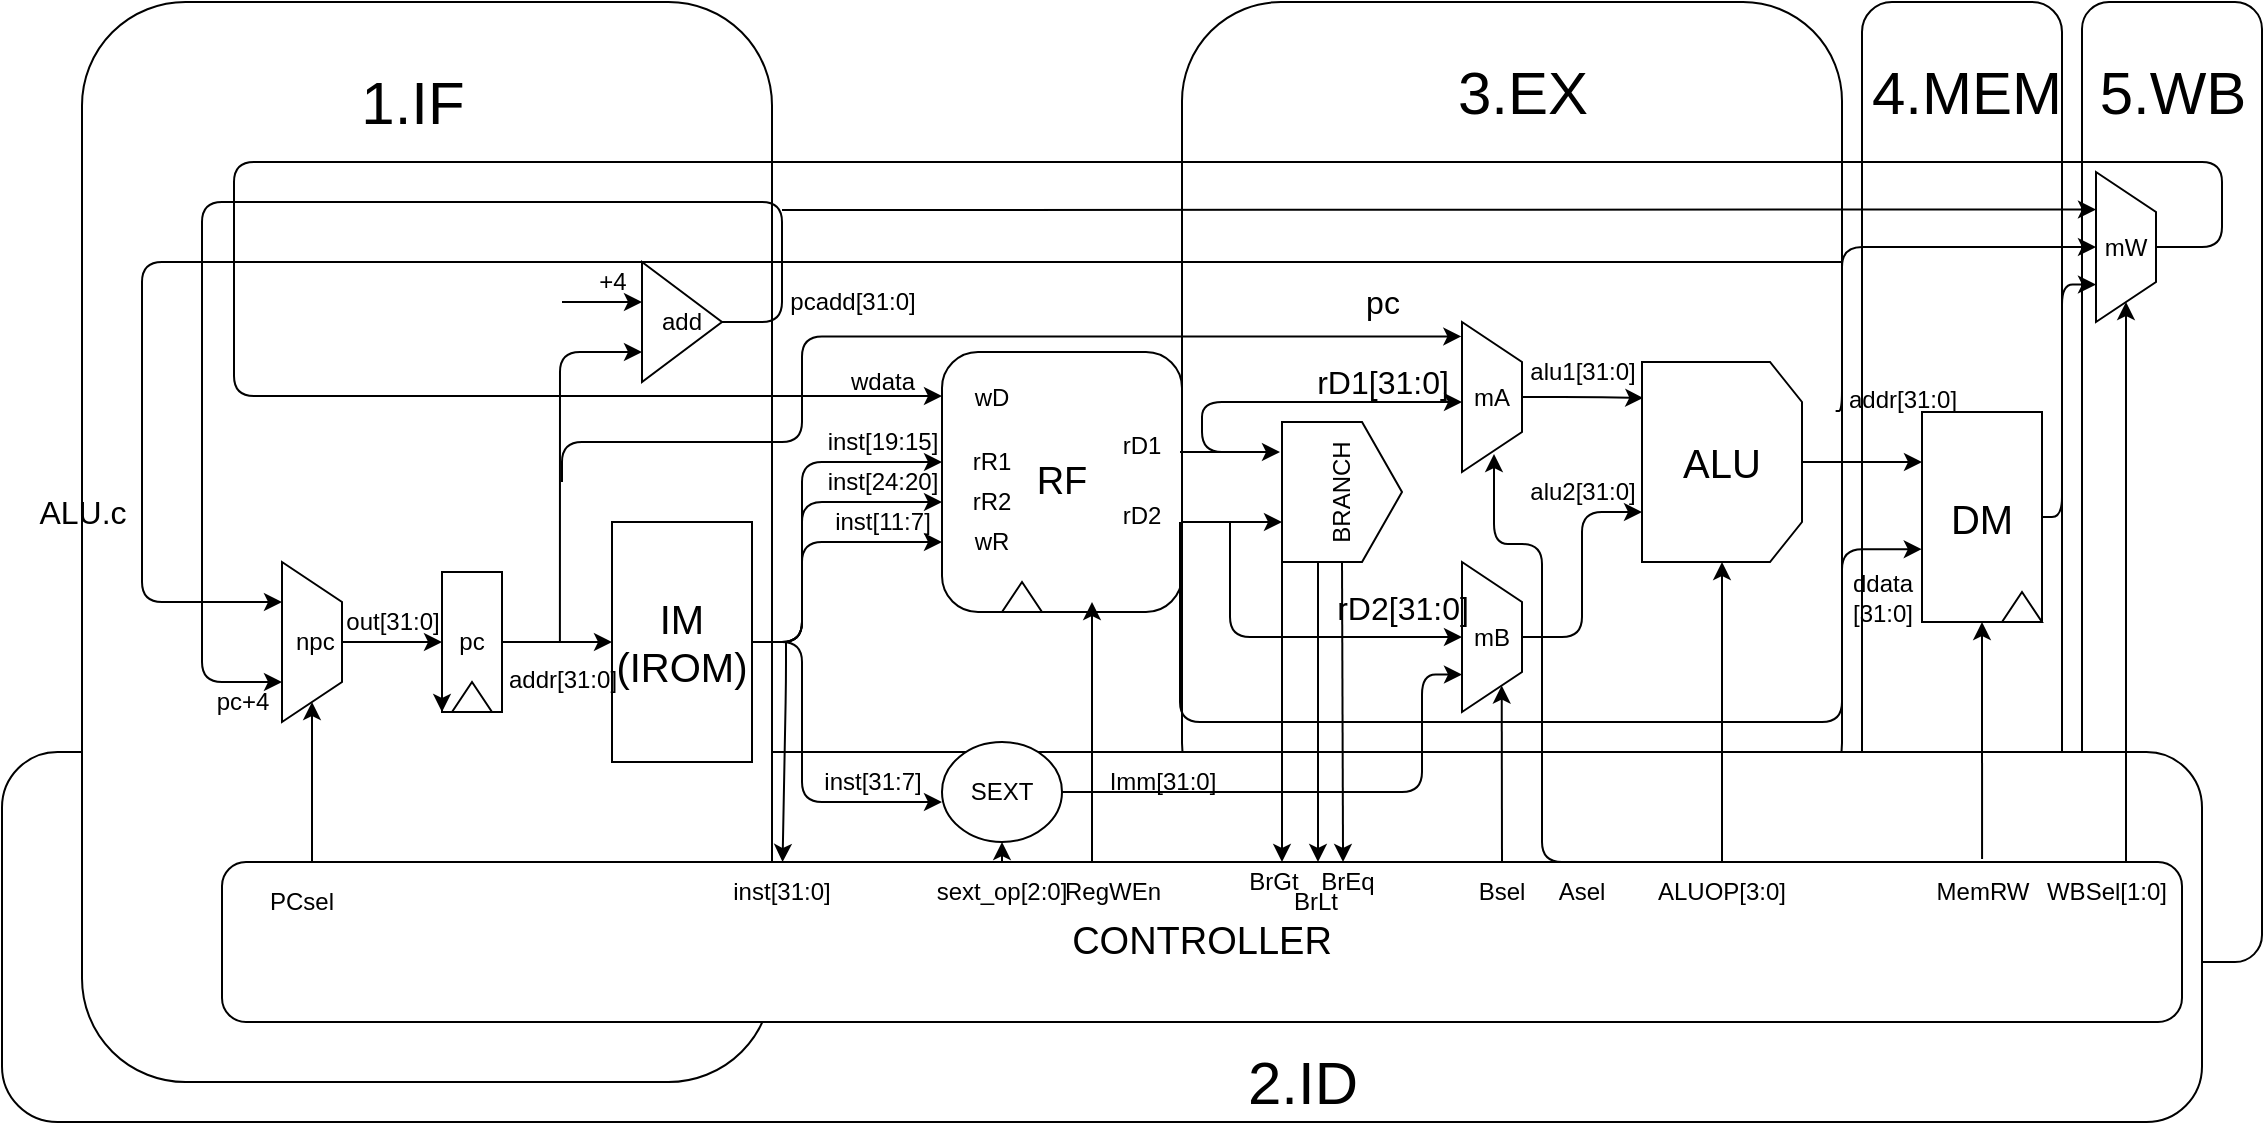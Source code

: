 <mxfile>
    <diagram id="o2puwUGjfyMfg6W-QxOe" name="第 1 页">
        <mxGraphModel dx="1801" dy="635" grid="1" gridSize="10" guides="1" tooltips="1" connect="1" arrows="1" fold="1" page="1" pageScale="1" pageWidth="827" pageHeight="1169" background="#FFFFFF" math="0" shadow="0">
            <root>
                <mxCell id="0"/>
                <mxCell id="1" parent="0"/>
                <mxCell id="133" value="" style="rounded=1;whiteSpace=wrap;html=1;" vertex="1" parent="1">
                    <mxGeometry x="840" y="520" width="90" height="480" as="geometry"/>
                </mxCell>
                <mxCell id="132" value="" style="rounded=1;whiteSpace=wrap;html=1;" vertex="1" parent="1">
                    <mxGeometry x="730" y="520" width="100" height="480" as="geometry"/>
                </mxCell>
                <mxCell id="131" value="" style="rounded=1;whiteSpace=wrap;html=1;" vertex="1" parent="1">
                    <mxGeometry x="390" y="520" width="330" height="420" as="geometry"/>
                </mxCell>
                <mxCell id="130" value="" style="rounded=1;whiteSpace=wrap;html=1;" vertex="1" parent="1">
                    <mxGeometry x="-200" y="895" width="1100" height="185" as="geometry"/>
                </mxCell>
                <mxCell id="129" value="" style="rounded=1;whiteSpace=wrap;html=1;" vertex="1" parent="1">
                    <mxGeometry x="-160" y="520" width="345" height="540" as="geometry"/>
                </mxCell>
                <mxCell id="12" style="edgeStyle=orthogonalEdgeStyle;html=1;fontSize=12;" parent="1" source="2" edge="1">
                    <mxGeometry relative="1" as="geometry">
                        <mxPoint x="270" y="750" as="targetPoint"/>
                        <Array as="points">
                            <mxPoint x="200" y="840"/>
                        </Array>
                    </mxGeometry>
                </mxCell>
                <mxCell id="27" style="edgeStyle=orthogonalEdgeStyle;html=1;fontSize=12;" parent="1" source="2" edge="1">
                    <mxGeometry relative="1" as="geometry">
                        <mxPoint x="270" y="770" as="targetPoint"/>
                        <Array as="points">
                            <mxPoint x="200" y="840"/>
                            <mxPoint x="200" y="770"/>
                        </Array>
                    </mxGeometry>
                </mxCell>
                <mxCell id="28" style="edgeStyle=orthogonalEdgeStyle;html=1;fontSize=12;" parent="1" source="2" edge="1">
                    <mxGeometry relative="1" as="geometry">
                        <mxPoint x="270" y="790" as="targetPoint"/>
                        <Array as="points">
                            <mxPoint x="200" y="840"/>
                            <mxPoint x="200" y="790"/>
                        </Array>
                    </mxGeometry>
                </mxCell>
                <mxCell id="29" style="edgeStyle=orthogonalEdgeStyle;html=1;fontSize=12;" parent="1" source="2" edge="1">
                    <mxGeometry relative="1" as="geometry">
                        <mxPoint x="270" y="920" as="targetPoint"/>
                        <Array as="points">
                            <mxPoint x="200" y="840"/>
                            <mxPoint x="200" y="920"/>
                        </Array>
                    </mxGeometry>
                </mxCell>
                <mxCell id="2" value="&lt;font style=&quot;font-size: 20px&quot;&gt;IM&lt;br&gt;(IROM)&lt;br&gt;&lt;/font&gt;" style="rounded=0;whiteSpace=wrap;html=1;" parent="1" vertex="1">
                    <mxGeometry x="105" y="780" width="70" height="120" as="geometry"/>
                </mxCell>
                <mxCell id="18" style="edgeStyle=none;html=1;entryX=0;entryY=0.5;entryDx=0;entryDy=0;fontSize=12;" parent="1" source="3" target="2" edge="1">
                    <mxGeometry relative="1" as="geometry"/>
                </mxCell>
                <mxCell id="3" value="pc" style="rounded=0;whiteSpace=wrap;html=1;" parent="1" vertex="1">
                    <mxGeometry x="20" y="805" width="30" height="70" as="geometry"/>
                </mxCell>
                <mxCell id="6" value="&lt;span style=&quot;font-size: 12px&quot;&gt;addr[31:0]&lt;/span&gt;" style="text;html=1;align=center;verticalAlign=middle;resizable=0;points=[];autosize=1;strokeColor=none;fillColor=none;fontSize=20;" parent="1" vertex="1">
                    <mxGeometry x="45" y="840" width="70" height="30" as="geometry"/>
                </mxCell>
                <mxCell id="7" value="&lt;font style=&quot;font-size: 19px&quot;&gt;CONTROLLER&lt;/font&gt;" style="rounded=1;whiteSpace=wrap;html=1;fontSize=12;" parent="1" vertex="1">
                    <mxGeometry x="-90" y="950" width="980" height="80" as="geometry"/>
                </mxCell>
                <mxCell id="10" value="" style="endArrow=classic;html=1;fontSize=12;" parent="1" target="24" edge="1">
                    <mxGeometry width="50" height="50" relative="1" as="geometry">
                        <mxPoint x="192" y="840" as="sourcePoint"/>
                        <mxPoint x="240" y="780" as="targetPoint"/>
                        <Array as="points">
                            <mxPoint x="192" y="860"/>
                        </Array>
                    </mxGeometry>
                </mxCell>
                <mxCell id="17" style="edgeStyle=none;html=1;exitX=0;exitY=0.25;exitDx=0;exitDy=0;entryX=0;entryY=1;entryDx=0;entryDy=0;fontSize=12;" parent="1" source="3" target="3" edge="1">
                    <mxGeometry relative="1" as="geometry"/>
                </mxCell>
                <mxCell id="19" value="" style="endArrow=classic;html=1;fontSize=12;edgeStyle=orthogonalEdgeStyle;exitX=0.485;exitY=0;exitDx=0;exitDy=0;exitPerimeter=0;entryX=0;entryY=0.75;entryDx=0;entryDy=0;" parent="1" source="6" target="21" edge="1">
                    <mxGeometry width="50" height="50" relative="1" as="geometry">
                        <mxPoint x="79.41" y="835" as="sourcePoint"/>
                        <mxPoint x="79" y="690" as="targetPoint"/>
                    </mxGeometry>
                </mxCell>
                <mxCell id="81" style="edgeStyle=orthogonalEdgeStyle;html=1;fontSize=12;entryX=0.75;entryY=1;entryDx=0;entryDy=0;exitX=1;exitY=0.5;exitDx=0;exitDy=0;" parent="1" source="21" target="69" edge="1">
                    <mxGeometry relative="1" as="geometry">
                        <mxPoint x="-120" y="860" as="targetPoint"/>
                        <Array as="points">
                            <mxPoint x="190" y="680"/>
                            <mxPoint x="190" y="620"/>
                            <mxPoint x="-100" y="620"/>
                            <mxPoint x="-100" y="860"/>
                        </Array>
                    </mxGeometry>
                </mxCell>
                <mxCell id="21" value="add" style="triangle;whiteSpace=wrap;html=1;fontSize=12;" parent="1" vertex="1">
                    <mxGeometry x="120" y="650" width="40" height="60" as="geometry"/>
                </mxCell>
                <mxCell id="22" value="" style="endArrow=classic;html=1;fontSize=12;" parent="1" edge="1">
                    <mxGeometry width="50" height="50" relative="1" as="geometry">
                        <mxPoint x="80" y="670" as="sourcePoint"/>
                        <mxPoint x="120" y="670" as="targetPoint"/>
                    </mxGeometry>
                </mxCell>
                <mxCell id="23" value="+4" style="text;html=1;align=center;verticalAlign=middle;resizable=0;points=[];autosize=1;strokeColor=none;fillColor=none;fontSize=12;" parent="1" vertex="1">
                    <mxGeometry x="90" y="650" width="30" height="20" as="geometry"/>
                </mxCell>
                <mxCell id="24" value="inst[31:0]" style="text;html=1;strokeColor=none;fillColor=none;align=center;verticalAlign=middle;whiteSpace=wrap;rounded=0;fontSize=12;" parent="1" vertex="1">
                    <mxGeometry x="160" y="950" width="60" height="30" as="geometry"/>
                </mxCell>
                <mxCell id="25" value="" style="endArrow=classic;html=1;fontSize=12;entryX=1;entryY=0.5;entryDx=0;entryDy=0;" parent="1" target="69" edge="1">
                    <mxGeometry width="50" height="50" relative="1" as="geometry">
                        <mxPoint x="-45" y="950" as="sourcePoint"/>
                        <mxPoint x="40" y="875" as="targetPoint"/>
                    </mxGeometry>
                </mxCell>
                <mxCell id="26" value="PCsel" style="text;html=1;strokeColor=none;fillColor=none;align=center;verticalAlign=middle;whiteSpace=wrap;rounded=0;fontSize=12;" parent="1" vertex="1">
                    <mxGeometry x="-80" y="955" width="60" height="30" as="geometry"/>
                </mxCell>
                <mxCell id="33" style="edgeStyle=orthogonalEdgeStyle;html=1;fontSize=12;entryX=0.75;entryY=1;entryDx=0;entryDy=0;" parent="1" source="30" target="67" edge="1">
                    <mxGeometry relative="1" as="geometry">
                        <mxPoint x="510" y="870" as="targetPoint"/>
                        <Array as="points">
                            <mxPoint x="510" y="915"/>
                            <mxPoint x="510" y="856"/>
                        </Array>
                    </mxGeometry>
                </mxCell>
                <mxCell id="30" value="SEXT" style="ellipse;whiteSpace=wrap;html=1;fontSize=12;" parent="1" vertex="1">
                    <mxGeometry x="270" y="890" width="60" height="50" as="geometry"/>
                </mxCell>
                <mxCell id="31" value="" style="endArrow=classic;html=1;fontSize=12;exitX=0.5;exitY=0;exitDx=0;exitDy=0;" parent="1" source="32" edge="1">
                    <mxGeometry width="50" height="50" relative="1" as="geometry">
                        <mxPoint x="250" y="990" as="sourcePoint"/>
                        <mxPoint x="300" y="940" as="targetPoint"/>
                    </mxGeometry>
                </mxCell>
                <mxCell id="32" value="sext_op[2:0]" style="text;html=1;strokeColor=none;fillColor=none;align=center;verticalAlign=middle;whiteSpace=wrap;rounded=0;fontSize=12;" parent="1" vertex="1">
                    <mxGeometry x="270" y="950" width="60" height="30" as="geometry"/>
                </mxCell>
                <mxCell id="34" value="Imm[31:0]" style="text;html=1;align=center;verticalAlign=middle;resizable=0;points=[];autosize=1;strokeColor=none;fillColor=none;fontSize=12;" parent="1" vertex="1">
                    <mxGeometry x="345" y="900" width="70" height="20" as="geometry"/>
                </mxCell>
                <mxCell id="35" value="&lt;font style=&quot;font-size: 19px&quot;&gt;RF&lt;/font&gt;" style="rounded=1;whiteSpace=wrap;html=1;fontSize=12;" parent="1" vertex="1">
                    <mxGeometry x="270" y="695" width="120" height="130" as="geometry"/>
                </mxCell>
                <mxCell id="36" value="rR1" style="text;html=1;strokeColor=none;fillColor=none;align=center;verticalAlign=middle;whiteSpace=wrap;rounded=0;fontSize=12;" parent="1" vertex="1">
                    <mxGeometry x="270" y="740" width="50" height="20" as="geometry"/>
                </mxCell>
                <mxCell id="37" value="rR2" style="text;html=1;strokeColor=none;fillColor=none;align=center;verticalAlign=middle;whiteSpace=wrap;rounded=0;fontSize=12;" parent="1" vertex="1">
                    <mxGeometry x="270" y="760" width="50" height="20" as="geometry"/>
                </mxCell>
                <mxCell id="38" value="wR" style="text;html=1;strokeColor=none;fillColor=none;align=center;verticalAlign=middle;whiteSpace=wrap;rounded=0;fontSize=12;" parent="1" vertex="1">
                    <mxGeometry x="270" y="780" width="50" height="20" as="geometry"/>
                </mxCell>
                <mxCell id="43" value="inst[19:15]" style="text;html=1;align=center;verticalAlign=middle;resizable=0;points=[];autosize=1;strokeColor=none;fillColor=none;fontSize=12;" parent="1" vertex="1">
                    <mxGeometry x="205" y="730" width="70" height="20" as="geometry"/>
                </mxCell>
                <mxCell id="44" value="inst[24:20]" style="text;html=1;align=center;verticalAlign=middle;resizable=0;points=[];autosize=1;strokeColor=none;fillColor=none;fontSize=12;" parent="1" vertex="1">
                    <mxGeometry x="205" y="750" width="70" height="20" as="geometry"/>
                </mxCell>
                <mxCell id="45" value="inst[11:7]" style="text;html=1;align=center;verticalAlign=middle;resizable=0;points=[];autosize=1;strokeColor=none;fillColor=none;fontSize=12;" parent="1" vertex="1">
                    <mxGeometry x="210" y="770" width="60" height="20" as="geometry"/>
                </mxCell>
                <mxCell id="46" value="wD" style="text;html=1;strokeColor=none;fillColor=none;align=center;verticalAlign=middle;whiteSpace=wrap;rounded=0;fontSize=12;" parent="1" vertex="1">
                    <mxGeometry x="265" y="702.5" width="60" height="30" as="geometry"/>
                </mxCell>
                <mxCell id="48" value="&lt;span style=&quot;font-size: 12px&quot;&gt;rD1&lt;/span&gt;" style="text;html=1;strokeColor=none;fillColor=none;align=center;verticalAlign=middle;whiteSpace=wrap;rounded=0;fontSize=19;" parent="1" vertex="1">
                    <mxGeometry x="340" y="725" width="60" height="30" as="geometry"/>
                </mxCell>
                <mxCell id="49" value="&lt;span style=&quot;font-size: 12px&quot;&gt;rD2&lt;/span&gt;" style="text;html=1;strokeColor=none;fillColor=none;align=center;verticalAlign=middle;whiteSpace=wrap;rounded=0;fontSize=19;" parent="1" vertex="1">
                    <mxGeometry x="340" y="760" width="60" height="30" as="geometry"/>
                </mxCell>
                <mxCell id="51" value="BRANCH" style="shape=offPageConnector;whiteSpace=wrap;html=1;fontSize=12;rotation=-90;size=0.333;" parent="1" vertex="1">
                    <mxGeometry x="435" y="735" width="70" height="60" as="geometry"/>
                </mxCell>
                <mxCell id="87" style="edgeStyle=none;html=1;" parent="1" source="52" edge="1">
                    <mxGeometry relative="1" as="geometry">
                        <mxPoint x="760" y="750" as="targetPoint"/>
                    </mxGeometry>
                </mxCell>
                <mxCell id="52" value="&lt;font style=&quot;font-size: 20px&quot;&gt;ALU&lt;/font&gt;" style="shape=loopLimit;whiteSpace=wrap;html=1;fontSize=12;direction=south;" parent="1" vertex="1">
                    <mxGeometry x="620" y="700" width="80" height="100" as="geometry"/>
                </mxCell>
                <mxCell id="54" value="" style="endArrow=classic;html=1;fontSize=12;" parent="1" edge="1">
                    <mxGeometry width="50" height="50" relative="1" as="geometry">
                        <mxPoint x="389" y="745" as="sourcePoint"/>
                        <mxPoint x="439" y="745" as="targetPoint"/>
                        <Array as="points"/>
                    </mxGeometry>
                </mxCell>
                <mxCell id="55" value="" style="endArrow=classic;html=1;fontSize=12;" parent="1" edge="1">
                    <mxGeometry width="50" height="50" relative="1" as="geometry">
                        <mxPoint x="390" y="780" as="sourcePoint"/>
                        <mxPoint x="440" y="780" as="targetPoint"/>
                    </mxGeometry>
                </mxCell>
                <mxCell id="57" value="" style="endArrow=classic;html=1;fontSize=12;" parent="1" edge="1">
                    <mxGeometry width="50" height="50" relative="1" as="geometry">
                        <mxPoint x="345" y="950" as="sourcePoint"/>
                        <mxPoint x="345" y="820" as="targetPoint"/>
                    </mxGeometry>
                </mxCell>
                <mxCell id="58" value="RegWEn" style="text;html=1;align=center;verticalAlign=middle;resizable=0;points=[];autosize=1;strokeColor=none;fillColor=none;fontSize=12;" parent="1" vertex="1">
                    <mxGeometry x="325" y="955" width="60" height="20" as="geometry"/>
                </mxCell>
                <mxCell id="60" value="" style="endArrow=classic;html=1;fontSize=12;entryX=0.5;entryY=0;entryDx=0;entryDy=0;" parent="1" edge="1">
                    <mxGeometry width="50" height="50" relative="1" as="geometry">
                        <mxPoint x="458" y="800" as="sourcePoint"/>
                        <mxPoint x="458" y="950" as="targetPoint"/>
                    </mxGeometry>
                </mxCell>
                <mxCell id="61" value="" style="endArrow=classic;html=1;fontSize=12;entryX=0.596;entryY=-0.008;entryDx=0;entryDy=0;entryPerimeter=0;exitX=0;exitY=0.5;exitDx=0;exitDy=0;" parent="1" source="51" edge="1">
                    <mxGeometry width="50" height="50" relative="1" as="geometry">
                        <mxPoint x="469.48" y="805.48" as="sourcePoint"/>
                        <mxPoint x="470.52" y="950" as="targetPoint"/>
                    </mxGeometry>
                </mxCell>
                <mxCell id="63" value="BrLt" style="text;html=1;strokeColor=none;fillColor=none;align=center;verticalAlign=middle;whiteSpace=wrap;rounded=0;fontSize=12;" parent="1" vertex="1">
                    <mxGeometry x="434" y="960" width="46" height="20" as="geometry"/>
                </mxCell>
                <mxCell id="66" value="BrEq" style="text;html=1;strokeColor=none;fillColor=none;align=center;verticalAlign=middle;whiteSpace=wrap;rounded=0;fontSize=12;" parent="1" vertex="1">
                    <mxGeometry x="450" y="950" width="46" height="20" as="geometry"/>
                </mxCell>
                <mxCell id="74" style="edgeStyle=orthogonalEdgeStyle;html=1;entryX=0.75;entryY=1;entryDx=0;entryDy=0;fontSize=12;" parent="1" source="67" target="52" edge="1">
                    <mxGeometry relative="1" as="geometry"/>
                </mxCell>
                <mxCell id="67" value="mB" style="shape=trapezoid;perimeter=trapezoidPerimeter;whiteSpace=wrap;html=1;fixedSize=1;fontSize=12;direction=south;" parent="1" vertex="1">
                    <mxGeometry x="530" y="800" width="30" height="75" as="geometry"/>
                </mxCell>
                <mxCell id="70" style="edgeStyle=orthogonalEdgeStyle;html=1;fontSize=12;" parent="1" source="69" edge="1">
                    <mxGeometry relative="1" as="geometry">
                        <mxPoint x="20" y="840" as="targetPoint"/>
                    </mxGeometry>
                </mxCell>
                <mxCell id="69" value="&amp;nbsp;npc" style="shape=trapezoid;perimeter=trapezoidPerimeter;whiteSpace=wrap;html=1;fixedSize=1;fontSize=12;direction=south;" parent="1" vertex="1">
                    <mxGeometry x="-60" y="800" width="30" height="80" as="geometry"/>
                </mxCell>
                <mxCell id="72" style="edgeStyle=orthogonalEdgeStyle;html=1;entryX=0.18;entryY=0.992;entryDx=0;entryDy=0;entryPerimeter=0;fontSize=12;" parent="1" source="71" target="52" edge="1">
                    <mxGeometry relative="1" as="geometry"/>
                </mxCell>
                <mxCell id="71" value="mA" style="shape=trapezoid;perimeter=trapezoidPerimeter;whiteSpace=wrap;html=1;fixedSize=1;fontSize=12;direction=south;" parent="1" vertex="1">
                    <mxGeometry x="530" y="680" width="30" height="75" as="geometry"/>
                </mxCell>
                <mxCell id="75" value="" style="endArrow=classic;html=1;fontSize=12;entryX=0.5;entryY=1;entryDx=0;entryDy=0;edgeStyle=orthogonalEdgeStyle;" parent="1" target="67" edge="1">
                    <mxGeometry width="50" height="50" relative="1" as="geometry">
                        <mxPoint x="414" y="780" as="sourcePoint"/>
                        <mxPoint x="414" y="840" as="targetPoint"/>
                        <Array as="points">
                            <mxPoint x="414" y="838"/>
                        </Array>
                    </mxGeometry>
                </mxCell>
                <mxCell id="76" value="" style="endArrow=classic;html=1;fontSize=12;entryX=1;entryY=0.25;entryDx=0;entryDy=0;exitX=0.5;exitY=0;exitDx=0;exitDy=0;" parent="1" source="77" target="67" edge="1">
                    <mxGeometry width="50" height="50" relative="1" as="geometry">
                        <mxPoint x="545" y="940" as="sourcePoint"/>
                        <mxPoint x="520" y="780" as="targetPoint"/>
                        <Array as="points"/>
                    </mxGeometry>
                </mxCell>
                <mxCell id="77" value="Bsel" style="text;html=1;strokeColor=none;fillColor=none;align=center;verticalAlign=middle;whiteSpace=wrap;rounded=0;fontSize=12;" parent="1" vertex="1">
                    <mxGeometry x="520" y="950" width="60" height="30" as="geometry"/>
                </mxCell>
                <mxCell id="78" value="" style="endArrow=classic;html=1;fontSize=12;edgeStyle=orthogonalEdgeStyle;exitX=0.5;exitY=0;exitDx=0;exitDy=0;" parent="1" source="79" edge="1">
                    <mxGeometry width="50" height="50" relative="1" as="geometry">
                        <mxPoint x="600" y="930" as="sourcePoint"/>
                        <mxPoint x="546" y="746" as="targetPoint"/>
                        <Array as="points">
                            <mxPoint x="570" y="950"/>
                            <mxPoint x="570" y="791"/>
                            <mxPoint x="546" y="791"/>
                        </Array>
                    </mxGeometry>
                </mxCell>
                <mxCell id="79" value="Asel" style="text;html=1;strokeColor=none;fillColor=none;align=center;verticalAlign=middle;whiteSpace=wrap;rounded=0;fontSize=12;" parent="1" vertex="1">
                    <mxGeometry x="560" y="950" width="60" height="30" as="geometry"/>
                </mxCell>
                <mxCell id="80" value="" style="endArrow=classic;html=1;fontSize=12;edgeStyle=orthogonalEdgeStyle;" parent="1" edge="1">
                    <mxGeometry width="50" height="50" relative="1" as="geometry">
                        <mxPoint x="420" y="745" as="sourcePoint"/>
                        <mxPoint x="530" y="720" as="targetPoint"/>
                        <Array as="points">
                            <mxPoint x="400" y="745"/>
                            <mxPoint x="400" y="720"/>
                        </Array>
                    </mxGeometry>
                </mxCell>
                <mxCell id="82" value="" style="endArrow=classic;html=1;fontSize=12;edgeStyle=orthogonalEdgeStyle;entryX=0.096;entryY=1.011;entryDx=0;entryDy=0;entryPerimeter=0;" parent="1" target="71" edge="1">
                    <mxGeometry width="50" height="50" relative="1" as="geometry">
                        <mxPoint x="80" y="760" as="sourcePoint"/>
                        <mxPoint x="200" y="600" as="targetPoint"/>
                        <Array as="points">
                            <mxPoint x="80" y="740"/>
                            <mxPoint x="200" y="740"/>
                            <mxPoint x="200" y="687"/>
                        </Array>
                    </mxGeometry>
                </mxCell>
                <mxCell id="83" value="ALUOP[3:0]" style="text;html=1;strokeColor=none;fillColor=none;align=center;verticalAlign=middle;whiteSpace=wrap;rounded=0;fontSize=12;" parent="1" vertex="1">
                    <mxGeometry x="630" y="950" width="60" height="30" as="geometry"/>
                </mxCell>
                <mxCell id="84" value="" style="endArrow=classic;html=1;fontSize=12;entryX=1;entryY=0.5;entryDx=0;entryDy=0;" parent="1" target="52" edge="1">
                    <mxGeometry width="50" height="50" relative="1" as="geometry">
                        <mxPoint x="660" y="950" as="sourcePoint"/>
                        <mxPoint x="710" y="900" as="targetPoint"/>
                    </mxGeometry>
                </mxCell>
                <mxCell id="102" style="edgeStyle=orthogonalEdgeStyle;html=1;fontSize=12;entryX=0.75;entryY=1;entryDx=0;entryDy=0;" parent="1" source="88" target="100" edge="1">
                    <mxGeometry relative="1" as="geometry">
                        <mxPoint x="830" y="660" as="targetPoint"/>
                        <Array as="points">
                            <mxPoint x="830" y="777"/>
                            <mxPoint x="830" y="661"/>
                        </Array>
                    </mxGeometry>
                </mxCell>
                <mxCell id="88" value="&lt;font style=&quot;font-size: 20px&quot;&gt;DM&lt;/font&gt;" style="rounded=0;whiteSpace=wrap;html=1;" parent="1" vertex="1">
                    <mxGeometry x="760" y="725" width="60" height="105" as="geometry"/>
                </mxCell>
                <mxCell id="89" value="" style="triangle;whiteSpace=wrap;html=1;direction=north;" parent="1" vertex="1">
                    <mxGeometry x="25" y="860" width="20" height="15" as="geometry"/>
                </mxCell>
                <mxCell id="90" value="" style="triangle;whiteSpace=wrap;html=1;direction=north;" parent="1" vertex="1">
                    <mxGeometry x="300" y="810" width="20" height="15" as="geometry"/>
                </mxCell>
                <mxCell id="92" value="" style="triangle;whiteSpace=wrap;html=1;direction=north;" parent="1" vertex="1">
                    <mxGeometry x="800" y="815" width="20" height="15" as="geometry"/>
                </mxCell>
                <mxCell id="93" value="&lt;font style=&quot;font-size: 12px&quot;&gt;addr[31:0]&lt;/font&gt;" style="text;html=1;align=center;verticalAlign=middle;resizable=0;points=[];autosize=1;strokeColor=none;fillColor=none;fontSize=20;" parent="1" vertex="1">
                    <mxGeometry x="715" y="700" width="70" height="30" as="geometry"/>
                </mxCell>
                <mxCell id="94" value="" style="endArrow=classic;html=1;fontSize=12;edgeStyle=orthogonalEdgeStyle;entryX=-0.002;entryY=0.653;entryDx=0;entryDy=0;entryPerimeter=0;" parent="1" target="88" edge="1">
                    <mxGeometry width="50" height="50" relative="1" as="geometry">
                        <mxPoint x="389" y="780" as="sourcePoint"/>
                        <mxPoint x="720" y="800" as="targetPoint"/>
                        <Array as="points">
                            <mxPoint x="389" y="880"/>
                            <mxPoint x="720" y="880"/>
                            <mxPoint x="720" y="794"/>
                        </Array>
                    </mxGeometry>
                </mxCell>
                <mxCell id="95" value="ddata&lt;br&gt;[31:0]" style="text;html=1;align=center;verticalAlign=middle;resizable=0;points=[];autosize=1;strokeColor=none;fillColor=none;fontSize=12;" parent="1" vertex="1">
                    <mxGeometry x="715" y="802.5" width="50" height="30" as="geometry"/>
                </mxCell>
                <mxCell id="97" value="" style="endArrow=classic;html=1;fontSize=12;exitX=0.898;exitY=-0.019;exitDx=0;exitDy=0;exitPerimeter=0;entryX=0.5;entryY=1;entryDx=0;entryDy=0;" parent="1" source="7" target="88" edge="1">
                    <mxGeometry width="50" height="50" relative="1" as="geometry">
                        <mxPoint x="600" y="740" as="sourcePoint"/>
                        <mxPoint x="797" y="827" as="targetPoint"/>
                    </mxGeometry>
                </mxCell>
                <mxCell id="98" value="MemRW" style="text;html=1;align=center;verticalAlign=middle;resizable=0;points=[];autosize=1;strokeColor=none;fillColor=none;fontSize=12;" parent="1" vertex="1">
                    <mxGeometry x="760" y="955" width="60" height="20" as="geometry"/>
                </mxCell>
                <mxCell id="99" value="WBSel[1:0]" style="text;html=1;align=center;verticalAlign=middle;resizable=0;points=[];autosize=1;strokeColor=none;fillColor=none;fontSize=12;" parent="1" vertex="1">
                    <mxGeometry x="812" y="955" width="80" height="20" as="geometry"/>
                </mxCell>
                <mxCell id="103" style="edgeStyle=orthogonalEdgeStyle;html=1;fontSize=12;" parent="1" source="100" edge="1">
                    <mxGeometry relative="1" as="geometry">
                        <mxPoint x="270" y="717" as="targetPoint"/>
                        <Array as="points">
                            <mxPoint x="910" y="643"/>
                            <mxPoint x="910" y="600"/>
                            <mxPoint x="-84" y="600"/>
                            <mxPoint x="-84" y="717"/>
                        </Array>
                    </mxGeometry>
                </mxCell>
                <mxCell id="100" value="mW" style="shape=trapezoid;perimeter=trapezoidPerimeter;whiteSpace=wrap;html=1;fixedSize=1;fontSize=12;direction=south;" parent="1" vertex="1">
                    <mxGeometry x="847" y="605" width="30" height="75" as="geometry"/>
                </mxCell>
                <mxCell id="101" value="" style="endArrow=classic;html=1;fontSize=12;entryX=1;entryY=0.5;entryDx=0;entryDy=0;" parent="1" target="100" edge="1">
                    <mxGeometry width="50" height="50" relative="1" as="geometry">
                        <mxPoint x="862" y="950" as="sourcePoint"/>
                        <mxPoint x="900" y="900" as="targetPoint"/>
                    </mxGeometry>
                </mxCell>
                <mxCell id="106" value="" style="endArrow=classic;html=1;fontSize=12;edgeStyle=orthogonalEdgeStyle;entryX=0.5;entryY=1;entryDx=0;entryDy=0;exitX=0.026;exitY=0.816;exitDx=0;exitDy=0;exitPerimeter=0;" parent="1" source="93" target="100" edge="1">
                    <mxGeometry width="50" height="50" relative="1" as="geometry">
                        <mxPoint x="720" y="740" as="sourcePoint"/>
                        <mxPoint x="720" y="640" as="targetPoint"/>
                        <Array as="points">
                            <mxPoint x="720" y="643"/>
                        </Array>
                    </mxGeometry>
                </mxCell>
                <mxCell id="107" value="" style="endArrow=classic;html=1;fontSize=12;entryX=0.25;entryY=1;entryDx=0;entryDy=0;" parent="1" target="100" edge="1">
                    <mxGeometry width="50" height="50" relative="1" as="geometry">
                        <mxPoint x="190" y="624" as="sourcePoint"/>
                        <mxPoint x="545" y="630" as="targetPoint"/>
                    </mxGeometry>
                </mxCell>
                <mxCell id="110" value="pc" style="text;html=1;align=center;verticalAlign=middle;resizable=0;points=[];autosize=1;strokeColor=none;fillColor=none;fontSize=16;" parent="1" vertex="1">
                    <mxGeometry x="475" y="660" width="30" height="20" as="geometry"/>
                </mxCell>
                <mxCell id="111" value="rD1[31:0]" style="text;html=1;align=center;verticalAlign=middle;resizable=0;points=[];autosize=1;strokeColor=none;fillColor=none;fontSize=16;" parent="1" vertex="1">
                    <mxGeometry x="450" y="700" width="80" height="20" as="geometry"/>
                </mxCell>
                <mxCell id="112" value="rD2[31:0]" style="text;html=1;align=center;verticalAlign=middle;resizable=0;points=[];autosize=1;strokeColor=none;fillColor=none;fontSize=16;" parent="1" vertex="1">
                    <mxGeometry x="460" y="812.5" width="80" height="20" as="geometry"/>
                </mxCell>
                <mxCell id="113" value="" style="endArrow=classic;html=1;fontSize=16;edgeStyle=orthogonalEdgeStyle;entryX=0.25;entryY=1;entryDx=0;entryDy=0;" parent="1" target="69" edge="1">
                    <mxGeometry width="50" height="50" relative="1" as="geometry">
                        <mxPoint x="720" y="650" as="sourcePoint"/>
                        <mxPoint x="-130" y="830" as="targetPoint"/>
                        <Array as="points">
                            <mxPoint x="-130" y="650"/>
                            <mxPoint x="-130" y="820"/>
                        </Array>
                    </mxGeometry>
                </mxCell>
                <mxCell id="116" value="ALU.c" style="text;html=1;align=center;verticalAlign=middle;resizable=0;points=[];autosize=1;strokeColor=none;fillColor=none;fontSize=16;" parent="1" vertex="1">
                    <mxGeometry x="-190" y="765" width="60" height="20" as="geometry"/>
                </mxCell>
                <mxCell id="117" value="wdata" style="text;html=1;align=center;verticalAlign=middle;resizable=0;points=[];autosize=1;strokeColor=none;fillColor=none;fontSize=12;" parent="1" vertex="1">
                    <mxGeometry x="215" y="700" width="50" height="20" as="geometry"/>
                </mxCell>
                <mxCell id="118" value="pc+4" style="text;html=1;align=center;verticalAlign=middle;resizable=0;points=[];autosize=1;strokeColor=none;fillColor=none;fontSize=12;" parent="1" vertex="1">
                    <mxGeometry x="-100" y="860" width="40" height="20" as="geometry"/>
                </mxCell>
                <mxCell id="121" value="inst[31:7]" style="text;html=1;align=center;verticalAlign=middle;resizable=0;points=[];autosize=1;strokeColor=none;fillColor=none;fontSize=12;" parent="1" vertex="1">
                    <mxGeometry x="205" y="900" width="60" height="20" as="geometry"/>
                </mxCell>
                <mxCell id="122" value="" style="endArrow=classic;html=1;fontSize=12;entryX=0.5;entryY=0;entryDx=0;entryDy=0;" parent="1" edge="1">
                    <mxGeometry width="50" height="50" relative="1" as="geometry">
                        <mxPoint x="440" y="800" as="sourcePoint"/>
                        <mxPoint x="440" y="950" as="targetPoint"/>
                    </mxGeometry>
                </mxCell>
                <mxCell id="123" value="BrGt" style="text;html=1;strokeColor=none;fillColor=none;align=center;verticalAlign=middle;whiteSpace=wrap;rounded=0;fontSize=12;" parent="1" vertex="1">
                    <mxGeometry x="413" y="950" width="46" height="20" as="geometry"/>
                </mxCell>
                <mxCell id="124" value="out[31:0]" style="text;html=1;align=center;verticalAlign=middle;resizable=0;points=[];autosize=1;strokeColor=none;fillColor=none;" vertex="1" parent="1">
                    <mxGeometry x="-35" y="820" width="60" height="20" as="geometry"/>
                </mxCell>
                <mxCell id="126" value="alu1[31:0]" style="text;html=1;align=center;verticalAlign=middle;resizable=0;points=[];autosize=1;strokeColor=none;fillColor=none;" vertex="1" parent="1">
                    <mxGeometry x="555" y="695" width="70" height="20" as="geometry"/>
                </mxCell>
                <mxCell id="127" value="alu2[31:0]" style="text;html=1;align=center;verticalAlign=middle;resizable=0;points=[];autosize=1;strokeColor=none;fillColor=none;" vertex="1" parent="1">
                    <mxGeometry x="555" y="755" width="70" height="20" as="geometry"/>
                </mxCell>
                <mxCell id="128" value="pcadd[31:0]" style="text;html=1;align=center;verticalAlign=middle;resizable=0;points=[];autosize=1;strokeColor=none;fillColor=none;" vertex="1" parent="1">
                    <mxGeometry x="185" y="660" width="80" height="20" as="geometry"/>
                </mxCell>
                <mxCell id="134" value="&lt;font style=&quot;font-size: 30px&quot;&gt;2.ID&lt;/font&gt;" style="text;html=1;align=center;verticalAlign=middle;resizable=0;points=[];autosize=1;strokeColor=none;fillColor=none;" vertex="1" parent="1">
                    <mxGeometry x="415" y="1045" width="70" height="30" as="geometry"/>
                </mxCell>
                <mxCell id="135" value="&lt;font style=&quot;font-size: 30px&quot;&gt;1.IF&lt;/font&gt;" style="text;html=1;align=center;verticalAlign=middle;resizable=0;points=[];autosize=1;strokeColor=none;fillColor=none;" vertex="1" parent="1">
                    <mxGeometry x="-30" y="555" width="70" height="30" as="geometry"/>
                </mxCell>
                <mxCell id="136" value="&lt;span style=&quot;font-size: 30px&quot;&gt;3.EX&lt;/span&gt;" style="text;html=1;align=center;verticalAlign=middle;resizable=0;points=[];autosize=1;strokeColor=none;fillColor=none;" vertex="1" parent="1">
                    <mxGeometry x="520" y="550" width="80" height="30" as="geometry"/>
                </mxCell>
                <mxCell id="137" value="&lt;span style=&quot;font-size: 30px&quot;&gt;4.MEM&lt;/span&gt;" style="text;html=1;align=center;verticalAlign=middle;resizable=0;points=[];autosize=1;strokeColor=none;fillColor=none;" vertex="1" parent="1">
                    <mxGeometry x="727" y="550" width="110" height="30" as="geometry"/>
                </mxCell>
                <mxCell id="138" value="&lt;span style=&quot;font-size: 30px&quot;&gt;5.WB&lt;/span&gt;" style="text;html=1;align=center;verticalAlign=middle;resizable=0;points=[];autosize=1;strokeColor=none;fillColor=none;" vertex="1" parent="1">
                    <mxGeometry x="840" y="550" width="90" height="30" as="geometry"/>
                </mxCell>
            </root>
        </mxGraphModel>
    </diagram>
</mxfile>